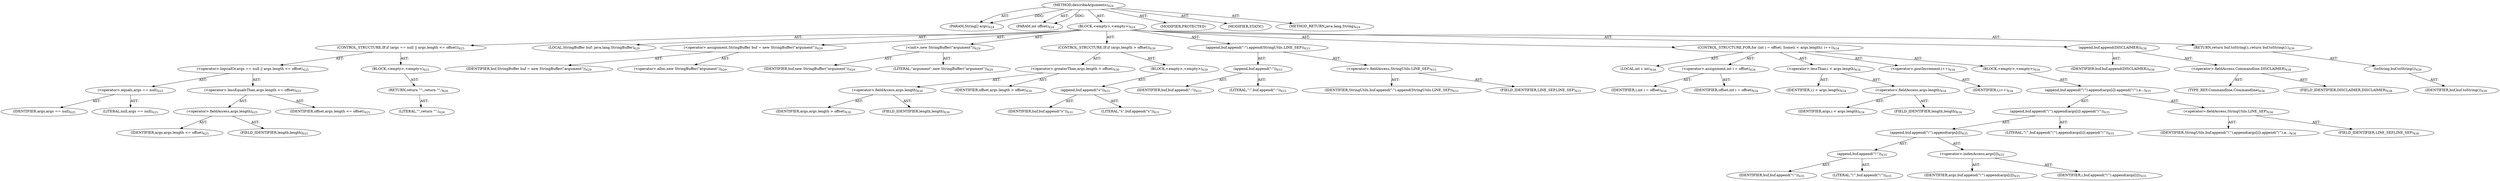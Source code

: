 digraph "describeArguments" {  
"111669149731" [label = <(METHOD,describeArguments)<SUB>624</SUB>> ]
"115964117040" [label = <(PARAM,String[] args)<SUB>624</SUB>> ]
"115964117041" [label = <(PARAM,int offset)<SUB>624</SUB>> ]
"25769803861" [label = <(BLOCK,&lt;empty&gt;,&lt;empty&gt;)<SUB>624</SUB>> ]
"47244640302" [label = <(CONTROL_STRUCTURE,IF,if (args == null || args.length &lt;= offset))<SUB>625</SUB>> ]
"30064771384" [label = <(&lt;operator&gt;.logicalOr,args == null || args.length &lt;= offset)<SUB>625</SUB>> ]
"30064771385" [label = <(&lt;operator&gt;.equals,args == null)<SUB>625</SUB>> ]
"68719476982" [label = <(IDENTIFIER,args,args == null)<SUB>625</SUB>> ]
"90194313292" [label = <(LITERAL,null,args == null)<SUB>625</SUB>> ]
"30064771386" [label = <(&lt;operator&gt;.lessEqualsThan,args.length &lt;= offset)<SUB>625</SUB>> ]
"30064771387" [label = <(&lt;operator&gt;.fieldAccess,args.length)<SUB>625</SUB>> ]
"68719476983" [label = <(IDENTIFIER,args,args.length &lt;= offset)<SUB>625</SUB>> ]
"55834574900" [label = <(FIELD_IDENTIFIER,length,length)<SUB>625</SUB>> ]
"68719476984" [label = <(IDENTIFIER,offset,args.length &lt;= offset)<SUB>625</SUB>> ]
"25769803862" [label = <(BLOCK,&lt;empty&gt;,&lt;empty&gt;)<SUB>625</SUB>> ]
"146028888091" [label = <(RETURN,return &quot;&quot;;,return &quot;&quot;;)<SUB>626</SUB>> ]
"90194313293" [label = <(LITERAL,&quot;&quot;,return &quot;&quot;;)<SUB>626</SUB>> ]
"94489280546" [label = <(LOCAL,StringBuffer buf: java.lang.StringBuffer)<SUB>629</SUB>> ]
"30064771388" [label = <(&lt;operator&gt;.assignment,StringBuffer buf = new StringBuffer(&quot;argument&quot;))<SUB>629</SUB>> ]
"68719476985" [label = <(IDENTIFIER,buf,StringBuffer buf = new StringBuffer(&quot;argument&quot;))<SUB>629</SUB>> ]
"30064771389" [label = <(&lt;operator&gt;.alloc,new StringBuffer(&quot;argument&quot;))<SUB>629</SUB>> ]
"30064771390" [label = <(&lt;init&gt;,new StringBuffer(&quot;argument&quot;))<SUB>629</SUB>> ]
"68719476986" [label = <(IDENTIFIER,buf,new StringBuffer(&quot;argument&quot;))<SUB>629</SUB>> ]
"90194313294" [label = <(LITERAL,&quot;argument&quot;,new StringBuffer(&quot;argument&quot;))<SUB>629</SUB>> ]
"47244640303" [label = <(CONTROL_STRUCTURE,IF,if (args.length &gt; offset))<SUB>630</SUB>> ]
"30064771391" [label = <(&lt;operator&gt;.greaterThan,args.length &gt; offset)<SUB>630</SUB>> ]
"30064771392" [label = <(&lt;operator&gt;.fieldAccess,args.length)<SUB>630</SUB>> ]
"68719476987" [label = <(IDENTIFIER,args,args.length &gt; offset)<SUB>630</SUB>> ]
"55834574901" [label = <(FIELD_IDENTIFIER,length,length)<SUB>630</SUB>> ]
"68719476988" [label = <(IDENTIFIER,offset,args.length &gt; offset)<SUB>630</SUB>> ]
"25769803863" [label = <(BLOCK,&lt;empty&gt;,&lt;empty&gt;)<SUB>630</SUB>> ]
"30064771393" [label = <(append,buf.append(&quot;s&quot;))<SUB>631</SUB>> ]
"68719476989" [label = <(IDENTIFIER,buf,buf.append(&quot;s&quot;))<SUB>631</SUB>> ]
"90194313295" [label = <(LITERAL,&quot;s&quot;,buf.append(&quot;s&quot;))<SUB>631</SUB>> ]
"30064771394" [label = <(append,buf.append(&quot;:&quot;).append(StringUtils.LINE_SEP))<SUB>633</SUB>> ]
"30064771395" [label = <(append,buf.append(&quot;:&quot;))<SUB>633</SUB>> ]
"68719476990" [label = <(IDENTIFIER,buf,buf.append(&quot;:&quot;))<SUB>633</SUB>> ]
"90194313296" [label = <(LITERAL,&quot;:&quot;,buf.append(&quot;:&quot;))<SUB>633</SUB>> ]
"30064771396" [label = <(&lt;operator&gt;.fieldAccess,StringUtils.LINE_SEP)<SUB>633</SUB>> ]
"68719476991" [label = <(IDENTIFIER,StringUtils,buf.append(&quot;:&quot;).append(StringUtils.LINE_SEP))<SUB>633</SUB>> ]
"55834574902" [label = <(FIELD_IDENTIFIER,LINE_SEP,LINE_SEP)<SUB>633</SUB>> ]
"47244640304" [label = <(CONTROL_STRUCTURE,FOR,for (int i = offset; Some(i &lt; args.length); i++))<SUB>634</SUB>> ]
"94489280547" [label = <(LOCAL,int i: int)<SUB>634</SUB>> ]
"30064771397" [label = <(&lt;operator&gt;.assignment,int i = offset)<SUB>634</SUB>> ]
"68719476992" [label = <(IDENTIFIER,i,int i = offset)<SUB>634</SUB>> ]
"68719476993" [label = <(IDENTIFIER,offset,int i = offset)<SUB>634</SUB>> ]
"30064771398" [label = <(&lt;operator&gt;.lessThan,i &lt; args.length)<SUB>634</SUB>> ]
"68719476994" [label = <(IDENTIFIER,i,i &lt; args.length)<SUB>634</SUB>> ]
"30064771399" [label = <(&lt;operator&gt;.fieldAccess,args.length)<SUB>634</SUB>> ]
"68719476995" [label = <(IDENTIFIER,args,i &lt; args.length)<SUB>634</SUB>> ]
"55834574903" [label = <(FIELD_IDENTIFIER,length,length)<SUB>634</SUB>> ]
"30064771400" [label = <(&lt;operator&gt;.postIncrement,i++)<SUB>634</SUB>> ]
"68719476996" [label = <(IDENTIFIER,i,i++)<SUB>634</SUB>> ]
"25769803864" [label = <(BLOCK,&lt;empty&gt;,&lt;empty&gt;)<SUB>634</SUB>> ]
"30064771401" [label = <(append,buf.append(&quot;\'&quot;).append(args[i]).append(&quot;\'&quot;).a...)<SUB>635</SUB>> ]
"30064771402" [label = <(append,buf.append(&quot;\'&quot;).append(args[i]).append(&quot;\'&quot;))<SUB>635</SUB>> ]
"30064771403" [label = <(append,buf.append(&quot;\'&quot;).append(args[i]))<SUB>635</SUB>> ]
"30064771404" [label = <(append,buf.append(&quot;\'&quot;))<SUB>635</SUB>> ]
"68719476997" [label = <(IDENTIFIER,buf,buf.append(&quot;\'&quot;))<SUB>635</SUB>> ]
"90194313297" [label = <(LITERAL,&quot;\'&quot;,buf.append(&quot;\'&quot;))<SUB>635</SUB>> ]
"30064771405" [label = <(&lt;operator&gt;.indexAccess,args[i])<SUB>635</SUB>> ]
"68719476998" [label = <(IDENTIFIER,args,buf.append(&quot;\'&quot;).append(args[i]))<SUB>635</SUB>> ]
"68719476999" [label = <(IDENTIFIER,i,buf.append(&quot;\'&quot;).append(args[i]))<SUB>635</SUB>> ]
"90194313298" [label = <(LITERAL,&quot;\'&quot;,buf.append(&quot;\'&quot;).append(args[i]).append(&quot;\'&quot;))<SUB>635</SUB>> ]
"30064771406" [label = <(&lt;operator&gt;.fieldAccess,StringUtils.LINE_SEP)<SUB>636</SUB>> ]
"68719477000" [label = <(IDENTIFIER,StringUtils,buf.append(&quot;\'&quot;).append(args[i]).append(&quot;\'&quot;).a...)<SUB>636</SUB>> ]
"55834574904" [label = <(FIELD_IDENTIFIER,LINE_SEP,LINE_SEP)<SUB>636</SUB>> ]
"30064771407" [label = <(append,buf.append(DISCLAIMER))<SUB>638</SUB>> ]
"68719477001" [label = <(IDENTIFIER,buf,buf.append(DISCLAIMER))<SUB>638</SUB>> ]
"30064771408" [label = <(&lt;operator&gt;.fieldAccess,Commandline.DISCLAIMER)<SUB>638</SUB>> ]
"180388626439" [label = <(TYPE_REF,Commandline,Commandline)<SUB>638</SUB>> ]
"55834574905" [label = <(FIELD_IDENTIFIER,DISCLAIMER,DISCLAIMER)<SUB>638</SUB>> ]
"146028888092" [label = <(RETURN,return buf.toString();,return buf.toString();)<SUB>639</SUB>> ]
"30064771409" [label = <(toString,buf.toString())<SUB>639</SUB>> ]
"68719477002" [label = <(IDENTIFIER,buf,buf.toString())<SUB>639</SUB>> ]
"133143986254" [label = <(MODIFIER,PROTECTED)> ]
"133143986255" [label = <(MODIFIER,STATIC)> ]
"128849018915" [label = <(METHOD_RETURN,java.lang.String)<SUB>624</SUB>> ]
  "111669149731" -> "115964117040"  [ label = "AST: "] 
  "111669149731" -> "115964117041"  [ label = "AST: "] 
  "111669149731" -> "25769803861"  [ label = "AST: "] 
  "111669149731" -> "133143986254"  [ label = "AST: "] 
  "111669149731" -> "133143986255"  [ label = "AST: "] 
  "111669149731" -> "128849018915"  [ label = "AST: "] 
  "25769803861" -> "47244640302"  [ label = "AST: "] 
  "25769803861" -> "94489280546"  [ label = "AST: "] 
  "25769803861" -> "30064771388"  [ label = "AST: "] 
  "25769803861" -> "30064771390"  [ label = "AST: "] 
  "25769803861" -> "47244640303"  [ label = "AST: "] 
  "25769803861" -> "30064771394"  [ label = "AST: "] 
  "25769803861" -> "47244640304"  [ label = "AST: "] 
  "25769803861" -> "30064771407"  [ label = "AST: "] 
  "25769803861" -> "146028888092"  [ label = "AST: "] 
  "47244640302" -> "30064771384"  [ label = "AST: "] 
  "47244640302" -> "25769803862"  [ label = "AST: "] 
  "30064771384" -> "30064771385"  [ label = "AST: "] 
  "30064771384" -> "30064771386"  [ label = "AST: "] 
  "30064771385" -> "68719476982"  [ label = "AST: "] 
  "30064771385" -> "90194313292"  [ label = "AST: "] 
  "30064771386" -> "30064771387"  [ label = "AST: "] 
  "30064771386" -> "68719476984"  [ label = "AST: "] 
  "30064771387" -> "68719476983"  [ label = "AST: "] 
  "30064771387" -> "55834574900"  [ label = "AST: "] 
  "25769803862" -> "146028888091"  [ label = "AST: "] 
  "146028888091" -> "90194313293"  [ label = "AST: "] 
  "30064771388" -> "68719476985"  [ label = "AST: "] 
  "30064771388" -> "30064771389"  [ label = "AST: "] 
  "30064771390" -> "68719476986"  [ label = "AST: "] 
  "30064771390" -> "90194313294"  [ label = "AST: "] 
  "47244640303" -> "30064771391"  [ label = "AST: "] 
  "47244640303" -> "25769803863"  [ label = "AST: "] 
  "30064771391" -> "30064771392"  [ label = "AST: "] 
  "30064771391" -> "68719476988"  [ label = "AST: "] 
  "30064771392" -> "68719476987"  [ label = "AST: "] 
  "30064771392" -> "55834574901"  [ label = "AST: "] 
  "25769803863" -> "30064771393"  [ label = "AST: "] 
  "30064771393" -> "68719476989"  [ label = "AST: "] 
  "30064771393" -> "90194313295"  [ label = "AST: "] 
  "30064771394" -> "30064771395"  [ label = "AST: "] 
  "30064771394" -> "30064771396"  [ label = "AST: "] 
  "30064771395" -> "68719476990"  [ label = "AST: "] 
  "30064771395" -> "90194313296"  [ label = "AST: "] 
  "30064771396" -> "68719476991"  [ label = "AST: "] 
  "30064771396" -> "55834574902"  [ label = "AST: "] 
  "47244640304" -> "94489280547"  [ label = "AST: "] 
  "47244640304" -> "30064771397"  [ label = "AST: "] 
  "47244640304" -> "30064771398"  [ label = "AST: "] 
  "47244640304" -> "30064771400"  [ label = "AST: "] 
  "47244640304" -> "25769803864"  [ label = "AST: "] 
  "30064771397" -> "68719476992"  [ label = "AST: "] 
  "30064771397" -> "68719476993"  [ label = "AST: "] 
  "30064771398" -> "68719476994"  [ label = "AST: "] 
  "30064771398" -> "30064771399"  [ label = "AST: "] 
  "30064771399" -> "68719476995"  [ label = "AST: "] 
  "30064771399" -> "55834574903"  [ label = "AST: "] 
  "30064771400" -> "68719476996"  [ label = "AST: "] 
  "25769803864" -> "30064771401"  [ label = "AST: "] 
  "30064771401" -> "30064771402"  [ label = "AST: "] 
  "30064771401" -> "30064771406"  [ label = "AST: "] 
  "30064771402" -> "30064771403"  [ label = "AST: "] 
  "30064771402" -> "90194313298"  [ label = "AST: "] 
  "30064771403" -> "30064771404"  [ label = "AST: "] 
  "30064771403" -> "30064771405"  [ label = "AST: "] 
  "30064771404" -> "68719476997"  [ label = "AST: "] 
  "30064771404" -> "90194313297"  [ label = "AST: "] 
  "30064771405" -> "68719476998"  [ label = "AST: "] 
  "30064771405" -> "68719476999"  [ label = "AST: "] 
  "30064771406" -> "68719477000"  [ label = "AST: "] 
  "30064771406" -> "55834574904"  [ label = "AST: "] 
  "30064771407" -> "68719477001"  [ label = "AST: "] 
  "30064771407" -> "30064771408"  [ label = "AST: "] 
  "30064771408" -> "180388626439"  [ label = "AST: "] 
  "30064771408" -> "55834574905"  [ label = "AST: "] 
  "146028888092" -> "30064771409"  [ label = "AST: "] 
  "30064771409" -> "68719477002"  [ label = "AST: "] 
  "111669149731" -> "115964117040"  [ label = "DDG: "] 
  "111669149731" -> "115964117041"  [ label = "DDG: "] 
}
